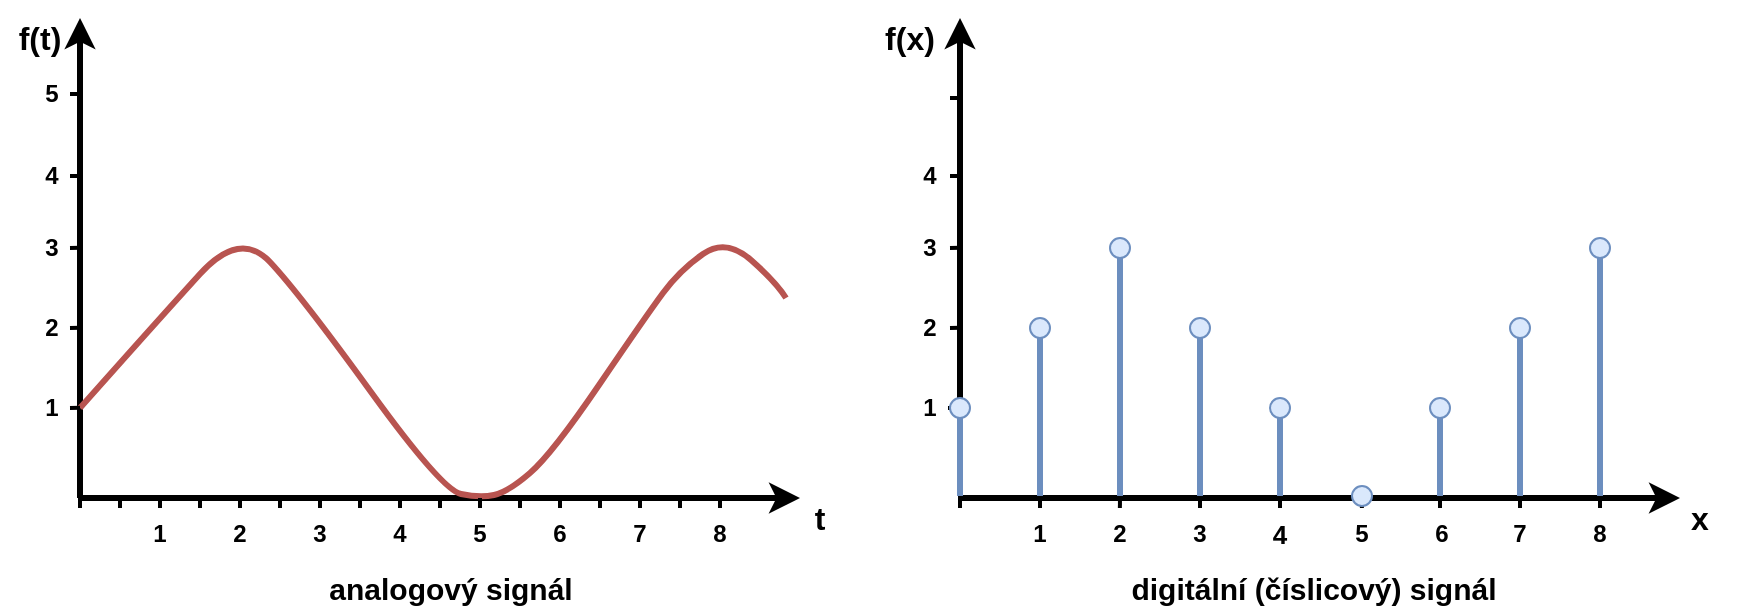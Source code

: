 <mxfile version="26.0.16">
  <diagram name="Page-1" id="dk0BLQ0vGCtDV3BGHtBp">
    <mxGraphModel dx="989" dy="577" grid="0" gridSize="10" guides="1" tooltips="1" connect="1" arrows="1" fold="1" page="1" pageScale="1" pageWidth="1169" pageHeight="827" math="0" shadow="0">
      <root>
        <mxCell id="0" />
        <mxCell id="1" parent="0" />
        <mxCell id="KzrMxSu9E95NkVSmFdwG-59" value="" style="endArrow=none;html=1;rounded=0;strokeWidth=2;" parent="1" edge="1">
          <mxGeometry width="50" height="50" relative="1" as="geometry">
            <mxPoint x="514" y="475" as="sourcePoint" />
            <mxPoint x="520" y="474.92" as="targetPoint" />
          </mxGeometry>
        </mxCell>
        <mxCell id="KzrMxSu9E95NkVSmFdwG-36" value="" style="endArrow=none;html=1;rounded=0;strokeWidth=2;" parent="1" edge="1">
          <mxGeometry width="50" height="50" relative="1" as="geometry">
            <mxPoint x="520" y="525" as="sourcePoint" />
            <mxPoint x="520" y="514" as="targetPoint" />
          </mxGeometry>
        </mxCell>
        <mxCell id="KzrMxSu9E95NkVSmFdwG-35" value="" style="endArrow=none;html=1;rounded=0;strokeWidth=2;" parent="1" edge="1">
          <mxGeometry width="50" height="50" relative="1" as="geometry">
            <mxPoint x="560" y="525" as="sourcePoint" />
            <mxPoint x="560" y="520" as="targetPoint" />
          </mxGeometry>
        </mxCell>
        <mxCell id="KzrMxSu9E95NkVSmFdwG-34" value="" style="endArrow=none;html=1;rounded=0;strokeWidth=2;" parent="1" edge="1">
          <mxGeometry width="50" height="50" relative="1" as="geometry">
            <mxPoint x="599.94" y="525" as="sourcePoint" />
            <mxPoint x="600" y="520" as="targetPoint" />
          </mxGeometry>
        </mxCell>
        <mxCell id="KzrMxSu9E95NkVSmFdwG-33" value="" style="endArrow=none;html=1;rounded=0;strokeWidth=2;" parent="1" edge="1">
          <mxGeometry width="50" height="50" relative="1" as="geometry">
            <mxPoint x="640" y="525" as="sourcePoint" />
            <mxPoint x="640" y="520" as="targetPoint" />
          </mxGeometry>
        </mxCell>
        <mxCell id="KzrMxSu9E95NkVSmFdwG-32" value="" style="endArrow=none;html=1;rounded=0;strokeWidth=2;" parent="1" edge="1">
          <mxGeometry width="50" height="50" relative="1" as="geometry">
            <mxPoint x="680" y="525" as="sourcePoint" />
            <mxPoint x="680" y="520" as="targetPoint" />
          </mxGeometry>
        </mxCell>
        <mxCell id="KzrMxSu9E95NkVSmFdwG-31" value="" style="endArrow=none;html=1;rounded=0;strokeWidth=2;" parent="1" edge="1">
          <mxGeometry width="50" height="50" relative="1" as="geometry">
            <mxPoint x="720.94" y="525" as="sourcePoint" />
            <mxPoint x="720.94" y="514" as="targetPoint" />
          </mxGeometry>
        </mxCell>
        <mxCell id="KzrMxSu9E95NkVSmFdwG-30" value="" style="endArrow=none;html=1;rounded=0;strokeWidth=2;" parent="1" edge="1">
          <mxGeometry width="50" height="50" relative="1" as="geometry">
            <mxPoint x="840" y="525" as="sourcePoint" />
            <mxPoint x="840" y="520" as="targetPoint" />
          </mxGeometry>
        </mxCell>
        <mxCell id="KzrMxSu9E95NkVSmFdwG-28" value="" style="endArrow=none;html=1;rounded=0;strokeWidth=2;" parent="1" edge="1">
          <mxGeometry width="50" height="50" relative="1" as="geometry">
            <mxPoint x="800" y="525" as="sourcePoint" />
            <mxPoint x="800" y="520" as="targetPoint" />
          </mxGeometry>
        </mxCell>
        <mxCell id="KzrMxSu9E95NkVSmFdwG-27" value="" style="endArrow=none;html=1;rounded=0;strokeWidth=2;" parent="1" edge="1">
          <mxGeometry width="50" height="50" relative="1" as="geometry">
            <mxPoint x="760" y="525" as="sourcePoint" />
            <mxPoint x="760" y="520" as="targetPoint" />
          </mxGeometry>
        </mxCell>
        <mxCell id="e5i2rdITL7y43TCx04cZ-5" value="" style="endArrow=classic;html=1;rounded=0;strokeWidth=3;" parent="1" edge="1">
          <mxGeometry width="50" height="50" relative="1" as="geometry">
            <mxPoint x="80" y="520" as="sourcePoint" />
            <mxPoint x="440" y="520" as="targetPoint" />
          </mxGeometry>
        </mxCell>
        <mxCell id="e5i2rdITL7y43TCx04cZ-6" value="" style="endArrow=classic;html=1;rounded=0;strokeWidth=3;" parent="1" edge="1">
          <mxGeometry width="50" height="50" relative="1" as="geometry">
            <mxPoint x="80" y="520" as="sourcePoint" />
            <mxPoint x="80" y="280" as="targetPoint" />
          </mxGeometry>
        </mxCell>
        <mxCell id="e5i2rdITL7y43TCx04cZ-7" value="" style="curved=1;endArrow=none;html=1;rounded=0;fillColor=#f8cecc;strokeColor=#b85450;startFill=0;strokeWidth=3;" parent="1" edge="1">
          <mxGeometry width="50" height="50" relative="1" as="geometry">
            <mxPoint x="80" y="475" as="sourcePoint" />
            <mxPoint x="433" y="420" as="targetPoint" />
            <Array as="points">
              <mxPoint x="120" y="430" />
              <mxPoint x="160" y="386" />
              <mxPoint x="190" y="418" />
              <mxPoint x="261" y="516" />
              <mxPoint x="280" y="520" />
              <mxPoint x="294" y="517" />
              <mxPoint x="316" y="498" />
              <mxPoint x="363" y="429" />
              <mxPoint x="380" y="406" />
              <mxPoint x="403" y="390" />
              <mxPoint x="428" y="412" />
            </Array>
          </mxGeometry>
        </mxCell>
        <mxCell id="e5i2rdITL7y43TCx04cZ-8" value="&lt;font style=&quot;font-size: 16px;&quot;&gt;&lt;b style=&quot;&quot;&gt;f(t)&lt;/b&gt;&lt;/font&gt;" style="text;html=1;align=center;verticalAlign=middle;whiteSpace=wrap;rounded=0;" parent="1" vertex="1">
          <mxGeometry x="40" y="280" width="40" height="20" as="geometry" />
        </mxCell>
        <mxCell id="e5i2rdITL7y43TCx04cZ-9" value="&lt;b style=&quot;&quot;&gt;&lt;font style=&quot;font-size: 16px;&quot;&gt;t&lt;/font&gt;&lt;/b&gt;" style="text;html=1;align=center;verticalAlign=middle;whiteSpace=wrap;rounded=0;" parent="1" vertex="1">
          <mxGeometry x="430" y="520" width="40" height="20" as="geometry" />
        </mxCell>
        <mxCell id="e5i2rdITL7y43TCx04cZ-10" value="" style="endArrow=classic;html=1;rounded=0;strokeWidth=3;" parent="1" edge="1">
          <mxGeometry width="50" height="50" relative="1" as="geometry">
            <mxPoint x="520" y="520" as="sourcePoint" />
            <mxPoint x="880" y="520" as="targetPoint" />
          </mxGeometry>
        </mxCell>
        <mxCell id="e5i2rdITL7y43TCx04cZ-11" value="" style="endArrow=classic;html=1;rounded=0;strokeWidth=3;" parent="1" source="e5i2rdITL7y43TCx04cZ-23" edge="1">
          <mxGeometry width="50" height="50" relative="1" as="geometry">
            <mxPoint x="520" y="520" as="sourcePoint" />
            <mxPoint x="520" y="280" as="targetPoint" />
          </mxGeometry>
        </mxCell>
        <mxCell id="e5i2rdITL7y43TCx04cZ-13" value="&lt;font style=&quot;font-size: 16px;&quot;&gt;&lt;b style=&quot;&quot;&gt;f(x)&lt;/b&gt;&lt;/font&gt;" style="text;html=1;align=center;verticalAlign=middle;whiteSpace=wrap;rounded=0;" parent="1" vertex="1">
          <mxGeometry x="475" y="280" width="40" height="20" as="geometry" />
        </mxCell>
        <mxCell id="e5i2rdITL7y43TCx04cZ-14" value="&lt;b style=&quot;&quot;&gt;&lt;font style=&quot;font-size: 16px;&quot;&gt;x&lt;/font&gt;&lt;/b&gt;" style="text;html=1;align=center;verticalAlign=middle;whiteSpace=wrap;rounded=0;" parent="1" vertex="1">
          <mxGeometry x="870" y="520" width="40" height="20" as="geometry" />
        </mxCell>
        <mxCell id="e5i2rdITL7y43TCx04cZ-15" value="" style="endArrow=none;html=1;rounded=0;fillColor=#dae8fc;strokeColor=#6c8ebf;strokeWidth=3;" parent="1" edge="1">
          <mxGeometry width="50" height="50" relative="1" as="geometry">
            <mxPoint x="560" y="519" as="sourcePoint" />
            <mxPoint x="560" y="440" as="targetPoint" />
          </mxGeometry>
        </mxCell>
        <mxCell id="e5i2rdITL7y43TCx04cZ-16" value="" style="endArrow=none;html=1;rounded=0;fillColor=#dae8fc;strokeColor=#6c8ebf;strokeWidth=3;" parent="1" edge="1">
          <mxGeometry width="50" height="50" relative="1" as="geometry">
            <mxPoint x="520" y="519" as="sourcePoint" />
            <mxPoint x="520" y="480" as="targetPoint" />
          </mxGeometry>
        </mxCell>
        <mxCell id="e5i2rdITL7y43TCx04cZ-17" value="" style="endArrow=none;html=1;rounded=0;fillColor=#dae8fc;strokeColor=#6c8ebf;strokeWidth=3;" parent="1" edge="1">
          <mxGeometry width="50" height="50" relative="1" as="geometry">
            <mxPoint x="600" y="519" as="sourcePoint" />
            <mxPoint x="600" y="400" as="targetPoint" />
          </mxGeometry>
        </mxCell>
        <mxCell id="e5i2rdITL7y43TCx04cZ-18" value="" style="endArrow=none;html=1;rounded=0;fillColor=#dae8fc;strokeColor=#6c8ebf;strokeWidth=3;" parent="1" edge="1">
          <mxGeometry width="50" height="50" relative="1" as="geometry">
            <mxPoint x="640" y="519" as="sourcePoint" />
            <mxPoint x="640" y="440" as="targetPoint" />
          </mxGeometry>
        </mxCell>
        <mxCell id="e5i2rdITL7y43TCx04cZ-19" value="" style="endArrow=none;html=1;rounded=0;fillColor=#dae8fc;strokeColor=#6c8ebf;strokeWidth=3;" parent="1" edge="1">
          <mxGeometry width="50" height="50" relative="1" as="geometry">
            <mxPoint x="680" y="519" as="sourcePoint" />
            <mxPoint x="680" y="480" as="targetPoint" />
          </mxGeometry>
        </mxCell>
        <mxCell id="e5i2rdITL7y43TCx04cZ-20" value="" style="endArrow=none;html=1;rounded=0;fillColor=#dae8fc;strokeColor=#6c8ebf;strokeWidth=3;" parent="1" edge="1">
          <mxGeometry width="50" height="50" relative="1" as="geometry">
            <mxPoint x="760" y="519" as="sourcePoint" />
            <mxPoint x="760" y="480" as="targetPoint" />
          </mxGeometry>
        </mxCell>
        <mxCell id="e5i2rdITL7y43TCx04cZ-21" value="" style="endArrow=none;html=1;rounded=0;fillColor=#dae8fc;strokeColor=#6c8ebf;strokeWidth=3;" parent="1" edge="1">
          <mxGeometry width="50" height="50" relative="1" as="geometry">
            <mxPoint x="800" y="519" as="sourcePoint" />
            <mxPoint x="800" y="440" as="targetPoint" />
          </mxGeometry>
        </mxCell>
        <mxCell id="e5i2rdITL7y43TCx04cZ-22" value="" style="endArrow=none;html=1;rounded=0;fillColor=#dae8fc;strokeColor=#6c8ebf;strokeWidth=3;" parent="1" edge="1">
          <mxGeometry width="50" height="50" relative="1" as="geometry">
            <mxPoint x="840" y="519" as="sourcePoint" />
            <mxPoint x="840" y="400" as="targetPoint" />
          </mxGeometry>
        </mxCell>
        <mxCell id="e5i2rdITL7y43TCx04cZ-23" value="" style="ellipse;whiteSpace=wrap;html=1;aspect=fixed;fillColor=#dae8fc;strokeColor=#6c8ebf;" parent="1" vertex="1">
          <mxGeometry x="515" y="470" width="10" height="10" as="geometry" />
        </mxCell>
        <mxCell id="e5i2rdITL7y43TCx04cZ-30" value="" style="ellipse;whiteSpace=wrap;html=1;aspect=fixed;fillColor=#dae8fc;strokeColor=#6c8ebf;" parent="1" vertex="1">
          <mxGeometry x="555" y="430" width="10" height="10" as="geometry" />
        </mxCell>
        <mxCell id="e5i2rdITL7y43TCx04cZ-31" value="" style="ellipse;whiteSpace=wrap;html=1;aspect=fixed;fillColor=#dae8fc;strokeColor=#6c8ebf;" parent="1" vertex="1">
          <mxGeometry x="595" y="390" width="10" height="10" as="geometry" />
        </mxCell>
        <mxCell id="e5i2rdITL7y43TCx04cZ-32" value="" style="ellipse;whiteSpace=wrap;html=1;aspect=fixed;fillColor=#dae8fc;strokeColor=#6c8ebf;" parent="1" vertex="1">
          <mxGeometry x="635" y="430" width="10" height="10" as="geometry" />
        </mxCell>
        <mxCell id="e5i2rdITL7y43TCx04cZ-33" value="" style="ellipse;whiteSpace=wrap;html=1;aspect=fixed;fillColor=#dae8fc;strokeColor=#6c8ebf;" parent="1" vertex="1">
          <mxGeometry x="675" y="470" width="10" height="10" as="geometry" />
        </mxCell>
        <mxCell id="e5i2rdITL7y43TCx04cZ-34" value="" style="ellipse;whiteSpace=wrap;html=1;aspect=fixed;fillColor=#dae8fc;strokeColor=#6c8ebf;" parent="1" vertex="1">
          <mxGeometry x="716" y="514" width="10" height="10" as="geometry" />
        </mxCell>
        <mxCell id="e5i2rdITL7y43TCx04cZ-35" value="" style="ellipse;whiteSpace=wrap;html=1;aspect=fixed;fillColor=#dae8fc;strokeColor=#6c8ebf;" parent="1" vertex="1">
          <mxGeometry x="755" y="470" width="10" height="10" as="geometry" />
        </mxCell>
        <mxCell id="e5i2rdITL7y43TCx04cZ-36" value="" style="ellipse;whiteSpace=wrap;html=1;aspect=fixed;fillColor=#dae8fc;strokeColor=#6c8ebf;" parent="1" vertex="1">
          <mxGeometry x="795" y="430" width="10" height="10" as="geometry" />
        </mxCell>
        <mxCell id="e5i2rdITL7y43TCx04cZ-37" value="" style="ellipse;whiteSpace=wrap;html=1;aspect=fixed;fillColor=#dae8fc;strokeColor=#6c8ebf;" parent="1" vertex="1">
          <mxGeometry x="835" y="390" width="10" height="10" as="geometry" />
        </mxCell>
        <mxCell id="KzrMxSu9E95NkVSmFdwG-37" value="" style="endArrow=none;html=1;rounded=0;strokeWidth=2;" parent="1" edge="1">
          <mxGeometry width="50" height="50" relative="1" as="geometry">
            <mxPoint x="400" y="525" as="sourcePoint" />
            <mxPoint x="400" y="520" as="targetPoint" />
          </mxGeometry>
        </mxCell>
        <mxCell id="KzrMxSu9E95NkVSmFdwG-38" value="" style="endArrow=none;html=1;rounded=0;strokeWidth=2;" parent="1" edge="1">
          <mxGeometry width="50" height="50" relative="1" as="geometry">
            <mxPoint x="380" y="525" as="sourcePoint" />
            <mxPoint x="380" y="520" as="targetPoint" />
          </mxGeometry>
        </mxCell>
        <mxCell id="KzrMxSu9E95NkVSmFdwG-39" value="" style="endArrow=none;html=1;rounded=0;strokeWidth=2;" parent="1" edge="1">
          <mxGeometry width="50" height="50" relative="1" as="geometry">
            <mxPoint x="360" y="525" as="sourcePoint" />
            <mxPoint x="360" y="520" as="targetPoint" />
          </mxGeometry>
        </mxCell>
        <mxCell id="KzrMxSu9E95NkVSmFdwG-40" value="" style="endArrow=none;html=1;rounded=0;strokeWidth=2;" parent="1" edge="1">
          <mxGeometry width="50" height="50" relative="1" as="geometry">
            <mxPoint x="340" y="525" as="sourcePoint" />
            <mxPoint x="340" y="520" as="targetPoint" />
          </mxGeometry>
        </mxCell>
        <mxCell id="KzrMxSu9E95NkVSmFdwG-41" value="" style="endArrow=none;html=1;rounded=0;strokeWidth=2;" parent="1" edge="1">
          <mxGeometry width="50" height="50" relative="1" as="geometry">
            <mxPoint x="320" y="525" as="sourcePoint" />
            <mxPoint x="320" y="520" as="targetPoint" />
          </mxGeometry>
        </mxCell>
        <mxCell id="KzrMxSu9E95NkVSmFdwG-42" value="" style="endArrow=none;html=1;rounded=0;strokeWidth=2;" parent="1" edge="1">
          <mxGeometry width="50" height="50" relative="1" as="geometry">
            <mxPoint x="300" y="525" as="sourcePoint" />
            <mxPoint x="300" y="520" as="targetPoint" />
          </mxGeometry>
        </mxCell>
        <mxCell id="KzrMxSu9E95NkVSmFdwG-43" value="" style="endArrow=none;html=1;rounded=0;strokeWidth=2;" parent="1" edge="1">
          <mxGeometry width="50" height="50" relative="1" as="geometry">
            <mxPoint x="280" y="525" as="sourcePoint" />
            <mxPoint x="280" y="520" as="targetPoint" />
          </mxGeometry>
        </mxCell>
        <mxCell id="KzrMxSu9E95NkVSmFdwG-44" value="" style="endArrow=none;html=1;rounded=0;strokeWidth=2;" parent="1" edge="1">
          <mxGeometry width="50" height="50" relative="1" as="geometry">
            <mxPoint x="260" y="525" as="sourcePoint" />
            <mxPoint x="260" y="520" as="targetPoint" />
          </mxGeometry>
        </mxCell>
        <mxCell id="KzrMxSu9E95NkVSmFdwG-45" value="" style="endArrow=none;html=1;rounded=0;strokeWidth=2;" parent="1" edge="1">
          <mxGeometry width="50" height="50" relative="1" as="geometry">
            <mxPoint x="240" y="525" as="sourcePoint" />
            <mxPoint x="240" y="520" as="targetPoint" />
          </mxGeometry>
        </mxCell>
        <mxCell id="KzrMxSu9E95NkVSmFdwG-46" value="" style="endArrow=none;html=1;rounded=0;strokeWidth=2;" parent="1" edge="1">
          <mxGeometry width="50" height="50" relative="1" as="geometry">
            <mxPoint x="220" y="525" as="sourcePoint" />
            <mxPoint x="220" y="520" as="targetPoint" />
          </mxGeometry>
        </mxCell>
        <mxCell id="KzrMxSu9E95NkVSmFdwG-47" value="" style="endArrow=none;html=1;rounded=0;strokeWidth=2;" parent="1" edge="1">
          <mxGeometry width="50" height="50" relative="1" as="geometry">
            <mxPoint x="200" y="525" as="sourcePoint" />
            <mxPoint x="200" y="520" as="targetPoint" />
          </mxGeometry>
        </mxCell>
        <mxCell id="KzrMxSu9E95NkVSmFdwG-48" value="" style="endArrow=none;html=1;rounded=0;strokeWidth=2;" parent="1" edge="1">
          <mxGeometry width="50" height="50" relative="1" as="geometry">
            <mxPoint x="180" y="525" as="sourcePoint" />
            <mxPoint x="180" y="520" as="targetPoint" />
          </mxGeometry>
        </mxCell>
        <mxCell id="KzrMxSu9E95NkVSmFdwG-49" value="" style="endArrow=none;html=1;rounded=0;strokeWidth=2;" parent="1" edge="1">
          <mxGeometry width="50" height="50" relative="1" as="geometry">
            <mxPoint x="160" y="525" as="sourcePoint" />
            <mxPoint x="160" y="520" as="targetPoint" />
          </mxGeometry>
        </mxCell>
        <mxCell id="KzrMxSu9E95NkVSmFdwG-50" value="" style="endArrow=none;html=1;rounded=0;strokeWidth=2;" parent="1" edge="1">
          <mxGeometry width="50" height="50" relative="1" as="geometry">
            <mxPoint x="140" y="525" as="sourcePoint" />
            <mxPoint x="140" y="520" as="targetPoint" />
          </mxGeometry>
        </mxCell>
        <mxCell id="KzrMxSu9E95NkVSmFdwG-51" value="" style="endArrow=none;html=1;rounded=0;strokeWidth=2;" parent="1" edge="1">
          <mxGeometry width="50" height="50" relative="1" as="geometry">
            <mxPoint x="120" y="525" as="sourcePoint" />
            <mxPoint x="120" y="520" as="targetPoint" />
          </mxGeometry>
        </mxCell>
        <mxCell id="KzrMxSu9E95NkVSmFdwG-52" value="" style="endArrow=none;html=1;rounded=0;strokeWidth=2;" parent="1" edge="1">
          <mxGeometry width="50" height="50" relative="1" as="geometry">
            <mxPoint x="100" y="525" as="sourcePoint" />
            <mxPoint x="100" y="519" as="targetPoint" />
          </mxGeometry>
        </mxCell>
        <mxCell id="KzrMxSu9E95NkVSmFdwG-53" value="" style="endArrow=none;html=1;rounded=0;strokeWidth=2;" parent="1" edge="1">
          <mxGeometry width="50" height="50" relative="1" as="geometry">
            <mxPoint x="80" y="525" as="sourcePoint" />
            <mxPoint x="80" y="514" as="targetPoint" />
          </mxGeometry>
        </mxCell>
        <mxCell id="KzrMxSu9E95NkVSmFdwG-54" value="" style="endArrow=none;html=1;rounded=0;strokeWidth=2;" parent="1" edge="1">
          <mxGeometry width="50" height="50" relative="1" as="geometry">
            <mxPoint x="75" y="475" as="sourcePoint" />
            <mxPoint x="80" y="474.91" as="targetPoint" />
          </mxGeometry>
        </mxCell>
        <mxCell id="KzrMxSu9E95NkVSmFdwG-55" value="" style="endArrow=none;html=1;rounded=0;strokeWidth=2;" parent="1" edge="1">
          <mxGeometry width="50" height="50" relative="1" as="geometry">
            <mxPoint x="75" y="435" as="sourcePoint" />
            <mxPoint x="80" y="434.91" as="targetPoint" />
          </mxGeometry>
        </mxCell>
        <mxCell id="KzrMxSu9E95NkVSmFdwG-56" value="" style="endArrow=none;html=1;rounded=0;strokeWidth=2;" parent="1" edge="1">
          <mxGeometry width="50" height="50" relative="1" as="geometry">
            <mxPoint x="75" y="395" as="sourcePoint" />
            <mxPoint x="80" y="394.91" as="targetPoint" />
          </mxGeometry>
        </mxCell>
        <mxCell id="KzrMxSu9E95NkVSmFdwG-57" value="" style="endArrow=none;html=1;rounded=0;strokeWidth=2;" parent="1" edge="1">
          <mxGeometry width="50" height="50" relative="1" as="geometry">
            <mxPoint x="75" y="359" as="sourcePoint" />
            <mxPoint x="80" y="359" as="targetPoint" />
          </mxGeometry>
        </mxCell>
        <mxCell id="KzrMxSu9E95NkVSmFdwG-58" value="" style="endArrow=none;html=1;rounded=0;strokeWidth=2;" parent="1" edge="1">
          <mxGeometry width="50" height="50" relative="1" as="geometry">
            <mxPoint x="75" y="318" as="sourcePoint" />
            <mxPoint x="80" y="318" as="targetPoint" />
          </mxGeometry>
        </mxCell>
        <mxCell id="KzrMxSu9E95NkVSmFdwG-60" value="" style="endArrow=none;html=1;rounded=0;strokeWidth=2;" parent="1" edge="1">
          <mxGeometry width="50" height="50" relative="1" as="geometry">
            <mxPoint x="515" y="395" as="sourcePoint" />
            <mxPoint x="520" y="394.92" as="targetPoint" />
            <Array as="points">
              <mxPoint x="520" y="394.92" />
            </Array>
          </mxGeometry>
        </mxCell>
        <mxCell id="KzrMxSu9E95NkVSmFdwG-61" value="" style="endArrow=none;html=1;rounded=0;strokeWidth=2;" parent="1" edge="1">
          <mxGeometry width="50" height="50" relative="1" as="geometry">
            <mxPoint x="515" y="435" as="sourcePoint" />
            <mxPoint x="520" y="434.92" as="targetPoint" />
          </mxGeometry>
        </mxCell>
        <mxCell id="KzrMxSu9E95NkVSmFdwG-65" value="" style="endArrow=none;html=1;rounded=0;strokeWidth=2;" parent="1" edge="1">
          <mxGeometry width="50" height="50" relative="1" as="geometry">
            <mxPoint x="515" y="359" as="sourcePoint" />
            <mxPoint x="520" y="359" as="targetPoint" />
            <Array as="points">
              <mxPoint x="520" y="359" />
            </Array>
          </mxGeometry>
        </mxCell>
        <mxCell id="KzrMxSu9E95NkVSmFdwG-67" value="" style="endArrow=none;html=1;rounded=0;strokeWidth=2;" parent="1" edge="1">
          <mxGeometry width="50" height="50" relative="1" as="geometry">
            <mxPoint x="515" y="320" as="sourcePoint" />
            <mxPoint x="520" y="320" as="targetPoint" />
            <Array as="points">
              <mxPoint x="520" y="320" />
            </Array>
          </mxGeometry>
        </mxCell>
        <mxCell id="KzrMxSu9E95NkVSmFdwG-68" value="&lt;font style=&quot;font-size: 15px;&quot;&gt;&lt;b style=&quot;&quot;&gt;analogový signál&lt;/b&gt;&lt;/font&gt;" style="text;html=1;align=center;verticalAlign=middle;whiteSpace=wrap;rounded=0;" parent="1" vertex="1">
          <mxGeometry x="186" y="555" width="159" height="20" as="geometry" />
        </mxCell>
        <mxCell id="KzrMxSu9E95NkVSmFdwG-69" value="&lt;font style=&quot;font-size: 15px;&quot;&gt;&lt;b style=&quot;&quot;&gt;digitální (číslicový) signál&lt;/b&gt;&lt;/font&gt;" style="text;html=1;align=center;verticalAlign=middle;whiteSpace=wrap;rounded=0;" parent="1" vertex="1">
          <mxGeometry x="585" y="555" width="224" height="20" as="geometry" />
        </mxCell>
        <mxCell id="KzrMxSu9E95NkVSmFdwG-71" value="&lt;font&gt;&lt;b style=&quot;&quot;&gt;1&lt;/b&gt;&lt;/font&gt;" style="text;html=1;align=center;verticalAlign=middle;whiteSpace=wrap;rounded=0;" parent="1" vertex="1">
          <mxGeometry x="485" y="465" width="40" height="20" as="geometry" />
        </mxCell>
        <mxCell id="KzrMxSu9E95NkVSmFdwG-72" value="&lt;font&gt;&lt;b style=&quot;&quot;&gt;2&lt;/b&gt;&lt;/font&gt;" style="text;html=1;align=center;verticalAlign=middle;whiteSpace=wrap;rounded=0;" parent="1" vertex="1">
          <mxGeometry x="485" y="425" width="40" height="20" as="geometry" />
        </mxCell>
        <mxCell id="KzrMxSu9E95NkVSmFdwG-73" value="&lt;font&gt;&lt;b style=&quot;&quot;&gt;3&lt;/b&gt;&lt;/font&gt;" style="text;html=1;align=center;verticalAlign=middle;whiteSpace=wrap;rounded=0;" parent="1" vertex="1">
          <mxGeometry x="485" y="385" width="40" height="20" as="geometry" />
        </mxCell>
        <mxCell id="KzrMxSu9E95NkVSmFdwG-74" value="&lt;font&gt;&lt;b style=&quot;&quot;&gt;4&lt;/b&gt;&lt;/font&gt;" style="text;html=1;align=center;verticalAlign=middle;whiteSpace=wrap;rounded=0;" parent="1" vertex="1">
          <mxGeometry x="485" y="349" width="40" height="20" as="geometry" />
        </mxCell>
        <mxCell id="KzrMxSu9E95NkVSmFdwG-75" value="&lt;font&gt;&lt;b style=&quot;&quot;&gt;1&lt;/b&gt;&lt;/font&gt;" style="text;html=1;align=center;verticalAlign=middle;whiteSpace=wrap;rounded=0;" parent="1" vertex="1">
          <mxGeometry x="540" y="528" width="40" height="20" as="geometry" />
        </mxCell>
        <mxCell id="KzrMxSu9E95NkVSmFdwG-76" value="&lt;font&gt;&lt;b style=&quot;&quot;&gt;2&lt;/b&gt;&lt;/font&gt;" style="text;html=1;align=center;verticalAlign=middle;whiteSpace=wrap;rounded=0;" parent="1" vertex="1">
          <mxGeometry x="580" y="528" width="40" height="20" as="geometry" />
        </mxCell>
        <mxCell id="KzrMxSu9E95NkVSmFdwG-77" value="&lt;font&gt;&lt;b style=&quot;&quot;&gt;3&lt;/b&gt;&lt;/font&gt;" style="text;html=1;align=center;verticalAlign=middle;whiteSpace=wrap;rounded=0;" parent="1" vertex="1">
          <mxGeometry x="620" y="528" width="40" height="20" as="geometry" />
        </mxCell>
        <mxCell id="KzrMxSu9E95NkVSmFdwG-78" value="&lt;font style=&quot;font-size: 13px;&quot;&gt;&lt;b style=&quot;&quot;&gt;4&lt;/b&gt;&lt;/font&gt;" style="text;html=1;align=center;verticalAlign=middle;whiteSpace=wrap;rounded=0;" parent="1" vertex="1">
          <mxGeometry x="660" y="528" width="40" height="20" as="geometry" />
        </mxCell>
        <mxCell id="KzrMxSu9E95NkVSmFdwG-79" value="&lt;font&gt;&lt;b style=&quot;&quot;&gt;5&lt;/b&gt;&lt;/font&gt;" style="text;html=1;align=center;verticalAlign=middle;whiteSpace=wrap;rounded=0;" parent="1" vertex="1">
          <mxGeometry x="701" y="528" width="40" height="20" as="geometry" />
        </mxCell>
        <mxCell id="KzrMxSu9E95NkVSmFdwG-80" value="&lt;font&gt;&lt;b style=&quot;&quot;&gt;6&lt;/b&gt;&lt;/font&gt;" style="text;html=1;align=center;verticalAlign=middle;whiteSpace=wrap;rounded=0;" parent="1" vertex="1">
          <mxGeometry x="741" y="528" width="40" height="20" as="geometry" />
        </mxCell>
        <mxCell id="KzrMxSu9E95NkVSmFdwG-81" value="&lt;font&gt;&lt;b style=&quot;&quot;&gt;7&lt;/b&gt;&lt;/font&gt;" style="text;html=1;align=center;verticalAlign=middle;whiteSpace=wrap;rounded=0;" parent="1" vertex="1">
          <mxGeometry x="780" y="528" width="40" height="20" as="geometry" />
        </mxCell>
        <mxCell id="KzrMxSu9E95NkVSmFdwG-82" value="&lt;font&gt;&lt;b style=&quot;&quot;&gt;8&lt;/b&gt;&lt;/font&gt;" style="text;html=1;align=center;verticalAlign=middle;whiteSpace=wrap;rounded=0;" parent="1" vertex="1">
          <mxGeometry x="820" y="528" width="40" height="20" as="geometry" />
        </mxCell>
        <mxCell id="KzrMxSu9E95NkVSmFdwG-83" value="&lt;font&gt;&lt;b style=&quot;&quot;&gt;1&lt;/b&gt;&lt;/font&gt;" style="text;html=1;align=center;verticalAlign=middle;whiteSpace=wrap;rounded=0;" parent="1" vertex="1">
          <mxGeometry x="100" y="528" width="40" height="20" as="geometry" />
        </mxCell>
        <mxCell id="KzrMxSu9E95NkVSmFdwG-84" value="&lt;font&gt;&lt;b style=&quot;&quot;&gt;2&lt;/b&gt;&lt;/font&gt;" style="text;html=1;align=center;verticalAlign=middle;whiteSpace=wrap;rounded=0;" parent="1" vertex="1">
          <mxGeometry x="140" y="528" width="40" height="20" as="geometry" />
        </mxCell>
        <mxCell id="KzrMxSu9E95NkVSmFdwG-85" value="&lt;font&gt;&lt;b style=&quot;&quot;&gt;3&lt;/b&gt;&lt;/font&gt;" style="text;html=1;align=center;verticalAlign=middle;whiteSpace=wrap;rounded=0;" parent="1" vertex="1">
          <mxGeometry x="180" y="528" width="40" height="20" as="geometry" />
        </mxCell>
        <mxCell id="KzrMxSu9E95NkVSmFdwG-86" value="&lt;font&gt;&lt;b style=&quot;&quot;&gt;4&lt;/b&gt;&lt;/font&gt;" style="text;html=1;align=center;verticalAlign=middle;whiteSpace=wrap;rounded=0;" parent="1" vertex="1">
          <mxGeometry x="220" y="528" width="40" height="20" as="geometry" />
        </mxCell>
        <mxCell id="KzrMxSu9E95NkVSmFdwG-87" value="&lt;font&gt;&lt;b style=&quot;&quot;&gt;5&lt;/b&gt;&lt;/font&gt;" style="text;html=1;align=center;verticalAlign=middle;whiteSpace=wrap;rounded=0;" parent="1" vertex="1">
          <mxGeometry x="260" y="528" width="40" height="20" as="geometry" />
        </mxCell>
        <mxCell id="KzrMxSu9E95NkVSmFdwG-88" value="&lt;font&gt;&lt;b style=&quot;&quot;&gt;6&lt;/b&gt;&lt;/font&gt;" style="text;html=1;align=center;verticalAlign=middle;whiteSpace=wrap;rounded=0;" parent="1" vertex="1">
          <mxGeometry x="300" y="528" width="40" height="20" as="geometry" />
        </mxCell>
        <mxCell id="KzrMxSu9E95NkVSmFdwG-89" value="&lt;font&gt;&lt;b style=&quot;&quot;&gt;7&lt;/b&gt;&lt;/font&gt;" style="text;html=1;align=center;verticalAlign=middle;whiteSpace=wrap;rounded=0;" parent="1" vertex="1">
          <mxGeometry x="340" y="528" width="40" height="20" as="geometry" />
        </mxCell>
        <mxCell id="KzrMxSu9E95NkVSmFdwG-90" value="&lt;font&gt;&lt;b style=&quot;&quot;&gt;8&lt;/b&gt;&lt;/font&gt;" style="text;html=1;align=center;verticalAlign=middle;whiteSpace=wrap;rounded=0;" parent="1" vertex="1">
          <mxGeometry x="380" y="528" width="40" height="20" as="geometry" />
        </mxCell>
        <mxCell id="KzrMxSu9E95NkVSmFdwG-91" value="&lt;font&gt;&lt;b style=&quot;&quot;&gt;1&lt;/b&gt;&lt;/font&gt;" style="text;html=1;align=center;verticalAlign=middle;whiteSpace=wrap;rounded=0;" parent="1" vertex="1">
          <mxGeometry x="46" y="465" width="40" height="20" as="geometry" />
        </mxCell>
        <mxCell id="KzrMxSu9E95NkVSmFdwG-92" value="&lt;font&gt;&lt;b style=&quot;&quot;&gt;2&lt;/b&gt;&lt;/font&gt;" style="text;html=1;align=center;verticalAlign=middle;whiteSpace=wrap;rounded=0;" parent="1" vertex="1">
          <mxGeometry x="46" y="425" width="40" height="20" as="geometry" />
        </mxCell>
        <mxCell id="KzrMxSu9E95NkVSmFdwG-93" value="&lt;font&gt;&lt;b style=&quot;&quot;&gt;3&lt;/b&gt;&lt;/font&gt;" style="text;html=1;align=center;verticalAlign=middle;whiteSpace=wrap;rounded=0;" parent="1" vertex="1">
          <mxGeometry x="46" y="385" width="40" height="20" as="geometry" />
        </mxCell>
        <mxCell id="KzrMxSu9E95NkVSmFdwG-94" value="&lt;font&gt;&lt;b style=&quot;&quot;&gt;4&lt;/b&gt;&lt;/font&gt;" style="text;html=1;align=center;verticalAlign=middle;whiteSpace=wrap;rounded=0;" parent="1" vertex="1">
          <mxGeometry x="46" y="349" width="40" height="20" as="geometry" />
        </mxCell>
        <mxCell id="KzrMxSu9E95NkVSmFdwG-95" value="&lt;font&gt;&lt;b style=&quot;&quot;&gt;5&lt;/b&gt;&lt;/font&gt;" style="text;html=1;align=center;verticalAlign=middle;whiteSpace=wrap;rounded=0;" parent="1" vertex="1">
          <mxGeometry x="46" y="308" width="40" height="20" as="geometry" />
        </mxCell>
      </root>
    </mxGraphModel>
  </diagram>
</mxfile>
